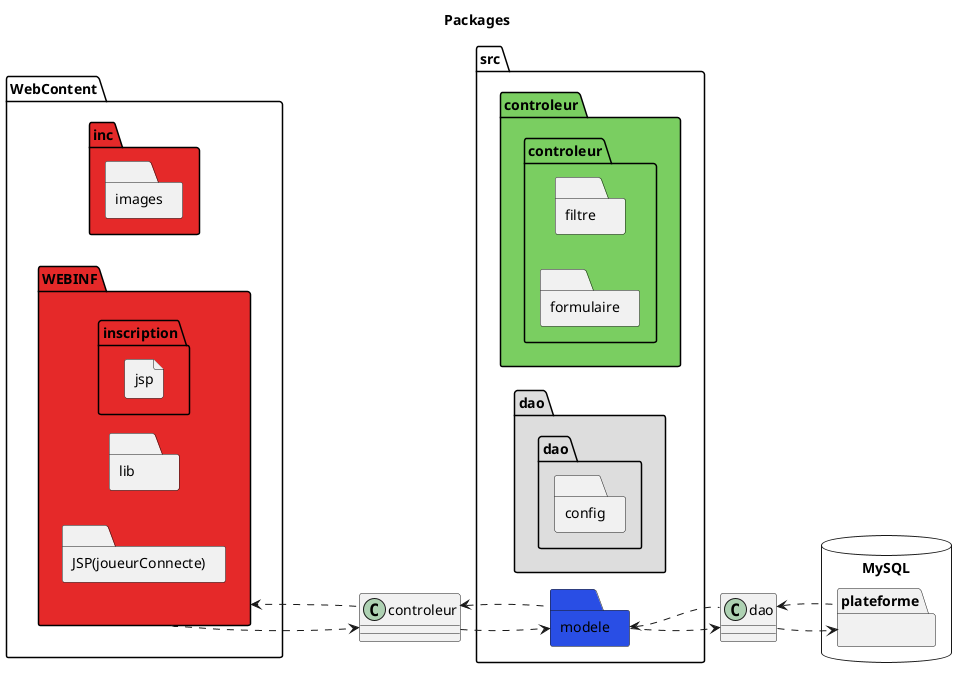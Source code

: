 @startuml
    left to right direction
title Packages

package MySQL <<Database>> {
  package plateforme {
  }
}

package src <<Folder>> {
  package controleur <<Folder>> #7ace61{
    package controleur.filtre <<Folder>> {
    }
    package controleur.formulaire <<Folder>> {
    }
  }
  package dao <<Folder>> #DDDDDD{
    package dao.config <<Folder>> {
    }  
  }  
  package modele <<Folder>> #294EE5{
  }
}

package WebContent <<Folder>> {
  package inc <<Folder>> #E52929{
    package images <<Folder>> {
    }
  }
  package WEBINF <<Folder>> #E52929{
    package inscription.jsp <<File>> {
    }
    package lib <<Folder>> {
    }
    package JSP(joueurConnecte) <<Folder>> {
    }
  } 
}

WEBINF .-.> controleur
WEBINF <.-. controleur
controleur ..> modele
controleur <.. modele
modele ..> dao
modele <.. dao
dao ..> plateforme
dao <.. plateforme
@enduml
